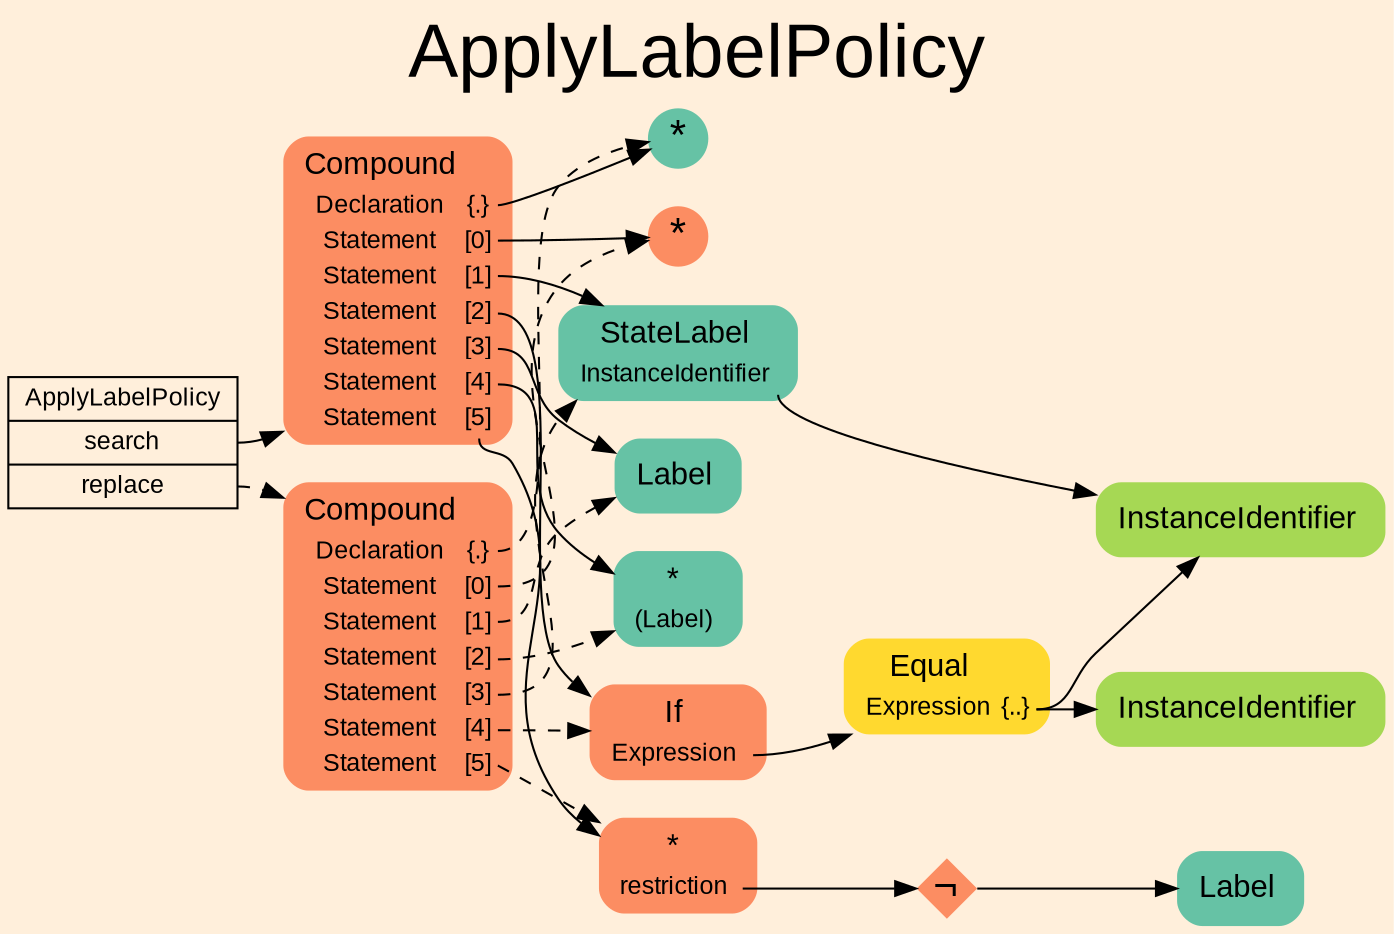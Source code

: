digraph "ApplyLabelPolicy" {
label = "ApplyLabelPolicy"
labelloc = t
fontsize = "36"
graph [
    rankdir = "LR"
    ranksep = 0.3
    bgcolor = antiquewhite1
    color = black
    fontcolor = black
    fontname = "Arial"
];
node [
    fontname = "Arial"
];
edge [
    fontname = "Arial"
];

// -------------------- transformation figure --------------------
// -------- block CR#P81-0 ----------
"CR#P81-0" [
    shape = "record"
    fillcolor = antiquewhite1
    label = "<fixed> ApplyLabelPolicy | <port0> search | <port1> replace"
    style = "filled"
    fontsize = "12"
    color = black
    fontcolor = black
];

"CR#P81-0":port0 -> "#B-2-1493" [
    color = black
    fontcolor = black
];

"CR#P81-0":port1 -> "#B-2-1494" [
    style="dashed"
    color = black
    fontcolor = black
];

// -------- block #B-2-1493 ----------
"#B-2-1493" [
    shape = "plaintext"
    fillcolor = "/set28/2"
    label = <<TABLE BORDER="0" CELLBORDER="0" CELLSPACING="0">
     <TR><TD><FONT POINT-SIZE="15.0">Compound</FONT></TD><TD></TD></TR>
     <TR><TD>Declaration</TD><TD PORT="port0">{.}</TD></TR>
     <TR><TD>Statement</TD><TD PORT="port1">[0]</TD></TR>
     <TR><TD>Statement</TD><TD PORT="port2">[1]</TD></TR>
     <TR><TD>Statement</TD><TD PORT="port3">[2]</TD></TR>
     <TR><TD>Statement</TD><TD PORT="port4">[3]</TD></TR>
     <TR><TD>Statement</TD><TD PORT="port5">[4]</TD></TR>
     <TR><TD>Statement</TD><TD PORT="port6">[5]</TD></TR>
    </TABLE>>
    style = "rounded,filled"
    fontsize = "12"
];

"#B-2-1493":port0 -> "#B-2-1496" [
    color = black
    fontcolor = black
];

"#B-2-1493":port1 -> "#B-2-1497" [
    color = black
    fontcolor = black
];

"#B-2-1493":port2 -> "#B-2-1499" [
    color = black
    fontcolor = black
];

"#B-2-1493":port3 -> "#B-2-1502" [
    color = black
    fontcolor = black
];

"#B-2-1493":port4 -> "#B-2-1500" [
    color = black
    fontcolor = black
];

"#B-2-1493":port5 -> "#B-2-1507" [
    color = black
    fontcolor = black
];

"#B-2-1493":port6 -> "#B-2-1498" [
    color = black
    fontcolor = black
];

// -------- block #B-2-1496 ----------
"#B-2-1496" [
    shape = "circle"
    fillcolor = "/set28/1"
    label = <*>
    style = "filled"
    fontsize = "20"
    penwidth = 0.0
    fixedsize = true
    width = 0.4
    height = 0.4
];

// -------- block #B-2-1497 ----------
"#B-2-1497" [
    shape = "circle"
    fillcolor = "/set28/2"
    label = <*>
    style = "filled"
    fontsize = "20"
    penwidth = 0.0
    fixedsize = true
    width = 0.4
    height = 0.4
];

// -------- block #B-2-1499 ----------
"#B-2-1499" [
    shape = "plaintext"
    fillcolor = "/set28/1"
    label = <<TABLE BORDER="0" CELLBORDER="0" CELLSPACING="0">
     <TR><TD><FONT POINT-SIZE="15.0">StateLabel</FONT></TD><TD></TD></TR>
     <TR><TD>InstanceIdentifier</TD><TD PORT="port0"></TD></TR>
    </TABLE>>
    style = "rounded,filled"
    fontsize = "12"
];

"#B-2-1499":port0 -> "#B-2-1506" [
    color = black
    fontcolor = black
];

// -------- block #B-2-1506 ----------
"#B-2-1506" [
    shape = "plaintext"
    fillcolor = "/set28/5"
    label = <<TABLE BORDER="0" CELLBORDER="0" CELLSPACING="0">
     <TR><TD><FONT POINT-SIZE="15.0">InstanceIdentifier</FONT></TD><TD></TD></TR>
    </TABLE>>
    style = "rounded,filled"
    fontsize = "12"
];

// -------- block #B-2-1502 ----------
"#B-2-1502" [
    shape = "plaintext"
    fillcolor = "/set28/2"
    label = <<TABLE BORDER="0" CELLBORDER="0" CELLSPACING="0">
     <TR><TD><FONT POINT-SIZE="15.0">If</FONT></TD><TD></TD></TR>
     <TR><TD>Expression</TD><TD PORT="port0"></TD></TR>
    </TABLE>>
    style = "rounded,filled"
    fontsize = "12"
];

"#B-2-1502":port0 -> "#B-2-1503" [
    color = black
    fontcolor = black
];

// -------- block #B-2-1503 ----------
"#B-2-1503" [
    shape = "plaintext"
    fillcolor = "/set28/6"
    label = <<TABLE BORDER="0" CELLBORDER="0" CELLSPACING="0">
     <TR><TD><FONT POINT-SIZE="15.0">Equal</FONT></TD><TD></TD></TR>
     <TR><TD>Expression</TD><TD PORT="port0">{..}</TD></TR>
    </TABLE>>
    style = "rounded,filled"
    fontsize = "12"
];

"#B-2-1503":port0 -> "#B-2-1505" [
    color = black
    fontcolor = black
];

"#B-2-1503":port0 -> "#B-2-1506" [
    color = black
    fontcolor = black
];

// -------- block #B-2-1505 ----------
"#B-2-1505" [
    shape = "plaintext"
    fillcolor = "/set28/5"
    label = <<TABLE BORDER="0" CELLBORDER="0" CELLSPACING="0">
     <TR><TD><FONT POINT-SIZE="15.0">InstanceIdentifier</FONT></TD><TD></TD></TR>
    </TABLE>>
    style = "rounded,filled"
    fontsize = "12"
];

// -------- block #B-2-1500 ----------
"#B-2-1500" [
    shape = "plaintext"
    fillcolor = "/set28/1"
    label = <<TABLE BORDER="0" CELLBORDER="0" CELLSPACING="0">
     <TR><TD><FONT POINT-SIZE="15.0">Label</FONT></TD><TD></TD></TR>
    </TABLE>>
    style = "rounded,filled"
    fontsize = "12"
];

// -------- block #B-2-1507 ----------
"#B-2-1507" [
    shape = "plaintext"
    fillcolor = "/set28/1"
    label = <<TABLE BORDER="0" CELLBORDER="0" CELLSPACING="0">
     <TR><TD><FONT POINT-SIZE="15.0">*</FONT></TD><TD></TD></TR>
     <TR><TD>(Label)</TD><TD PORT="port0"></TD></TR>
    </TABLE>>
    style = "rounded,filled"
    fontsize = "12"
];

// -------- block #B-2-1498 ----------
"#B-2-1498" [
    shape = "plaintext"
    fillcolor = "/set28/2"
    label = <<TABLE BORDER="0" CELLBORDER="0" CELLSPACING="0">
     <TR><TD><FONT POINT-SIZE="15.0">*</FONT></TD><TD></TD></TR>
     <TR><TD>restriction</TD><TD PORT="port0"></TD></TR>
    </TABLE>>
    style = "rounded,filled"
    fontsize = "12"
];

"#B-2-1498":port0 -> "#B-2-1504" [
    color = black
    fontcolor = black
];

// -------- block #B-2-1504 ----------
"#B-2-1504" [
    shape = "diamond"
    fillcolor = "/set28/2"
    label = <¬>
    style = "filled"
    fontsize = "20"
    penwidth = 0.0
    fixedsize = true
    width = 0.4
    height = 0.4
];

"#B-2-1504" -> "#B-2-1501" [
    color = black
    fontcolor = black
];

// -------- block #B-2-1501 ----------
"#B-2-1501" [
    shape = "plaintext"
    fillcolor = "/set28/1"
    label = <<TABLE BORDER="0" CELLBORDER="0" CELLSPACING="0">
     <TR><TD><FONT POINT-SIZE="15.0">Label</FONT></TD><TD></TD></TR>
    </TABLE>>
    style = "rounded,filled"
    fontsize = "12"
];

// -------- block #B-2-1494 ----------
"#B-2-1494" [
    shape = "plaintext"
    fillcolor = "/set28/2"
    label = <<TABLE BORDER="0" CELLBORDER="0" CELLSPACING="0">
     <TR><TD><FONT POINT-SIZE="15.0">Compound</FONT></TD><TD></TD></TR>
     <TR><TD>Declaration</TD><TD PORT="port0">{.}</TD></TR>
     <TR><TD>Statement</TD><TD PORT="port1">[0]</TD></TR>
     <TR><TD>Statement</TD><TD PORT="port2">[1]</TD></TR>
     <TR><TD>Statement</TD><TD PORT="port3">[2]</TD></TR>
     <TR><TD>Statement</TD><TD PORT="port4">[3]</TD></TR>
     <TR><TD>Statement</TD><TD PORT="port5">[4]</TD></TR>
     <TR><TD>Statement</TD><TD PORT="port6">[5]</TD></TR>
    </TABLE>>
    style = "rounded,filled"
    fontsize = "12"
];

"#B-2-1494":port0 -> "#B-2-1496" [
    style="dashed"
    color = black
    fontcolor = black
];

"#B-2-1494":port1 -> "#B-2-1497" [
    style="dashed"
    color = black
    fontcolor = black
];

"#B-2-1494":port2 -> "#B-2-1500" [
    style="dashed"
    color = black
    fontcolor = black
];

"#B-2-1494":port3 -> "#B-2-1507" [
    style="dashed"
    color = black
    fontcolor = black
];

"#B-2-1494":port4 -> "#B-2-1499" [
    style="dashed"
    color = black
    fontcolor = black
];

"#B-2-1494":port5 -> "#B-2-1502" [
    style="dashed"
    color = black
    fontcolor = black
];

"#B-2-1494":port6 -> "#B-2-1498" [
    style="dashed"
    color = black
    fontcolor = black
];


}
